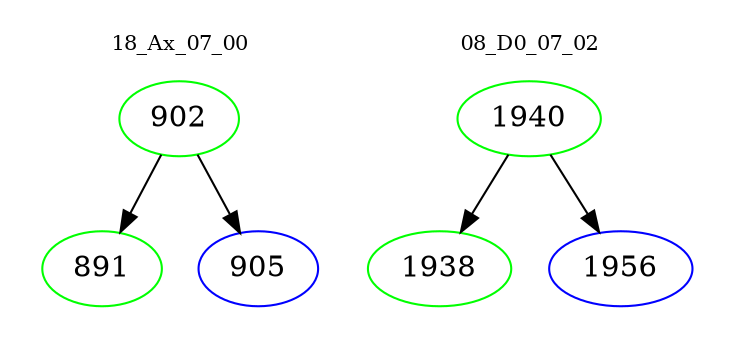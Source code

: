 digraph{
subgraph cluster_0 {
color = white
label = "18_Ax_07_00";
fontsize=10;
T0_902 [label="902", color="green"]
T0_902 -> T0_891 [color="black"]
T0_891 [label="891", color="green"]
T0_902 -> T0_905 [color="black"]
T0_905 [label="905", color="blue"]
}
subgraph cluster_1 {
color = white
label = "08_D0_07_02";
fontsize=10;
T1_1940 [label="1940", color="green"]
T1_1940 -> T1_1938 [color="black"]
T1_1938 [label="1938", color="green"]
T1_1940 -> T1_1956 [color="black"]
T1_1956 [label="1956", color="blue"]
}
}
